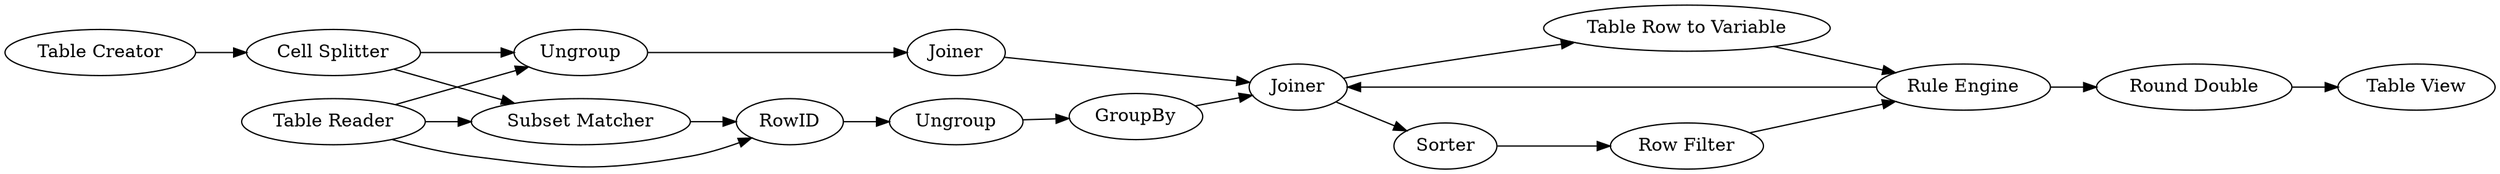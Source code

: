 digraph {
	134 -> 114
	125 -> 114
	129 -> 135
	128 -> 122
	134 -> 123
	118 -> 120
	123 -> 128
	127 -> 126
	114 -> 119
	115 -> 134
	126 -> 122
	121 -> 70
	125 -> 123
	126 -> 129
	125 -> 119
	122 -> 121
	70 -> 126
	122 -> 127
	120 -> 122
	119 -> 118
	135 [label="Table View"]
	123 [label=Ungroup]
	120 [label=GroupBy]
	126 [label="Rule Engine"]
	125 [label="Table Reader"]
	119 [label=RowID]
	70 [label="Row Filter"]
	115 [label="Table Creator"]
	127 [label="Table Row to Variable"]
	118 [label=Ungroup]
	129 [label="Round Double"]
	114 [label="Subset Matcher"]
	122 [label=Joiner]
	121 [label=Sorter]
	134 [label="Cell Splitter"]
	128 [label=Joiner]
	rankdir=LR
}
